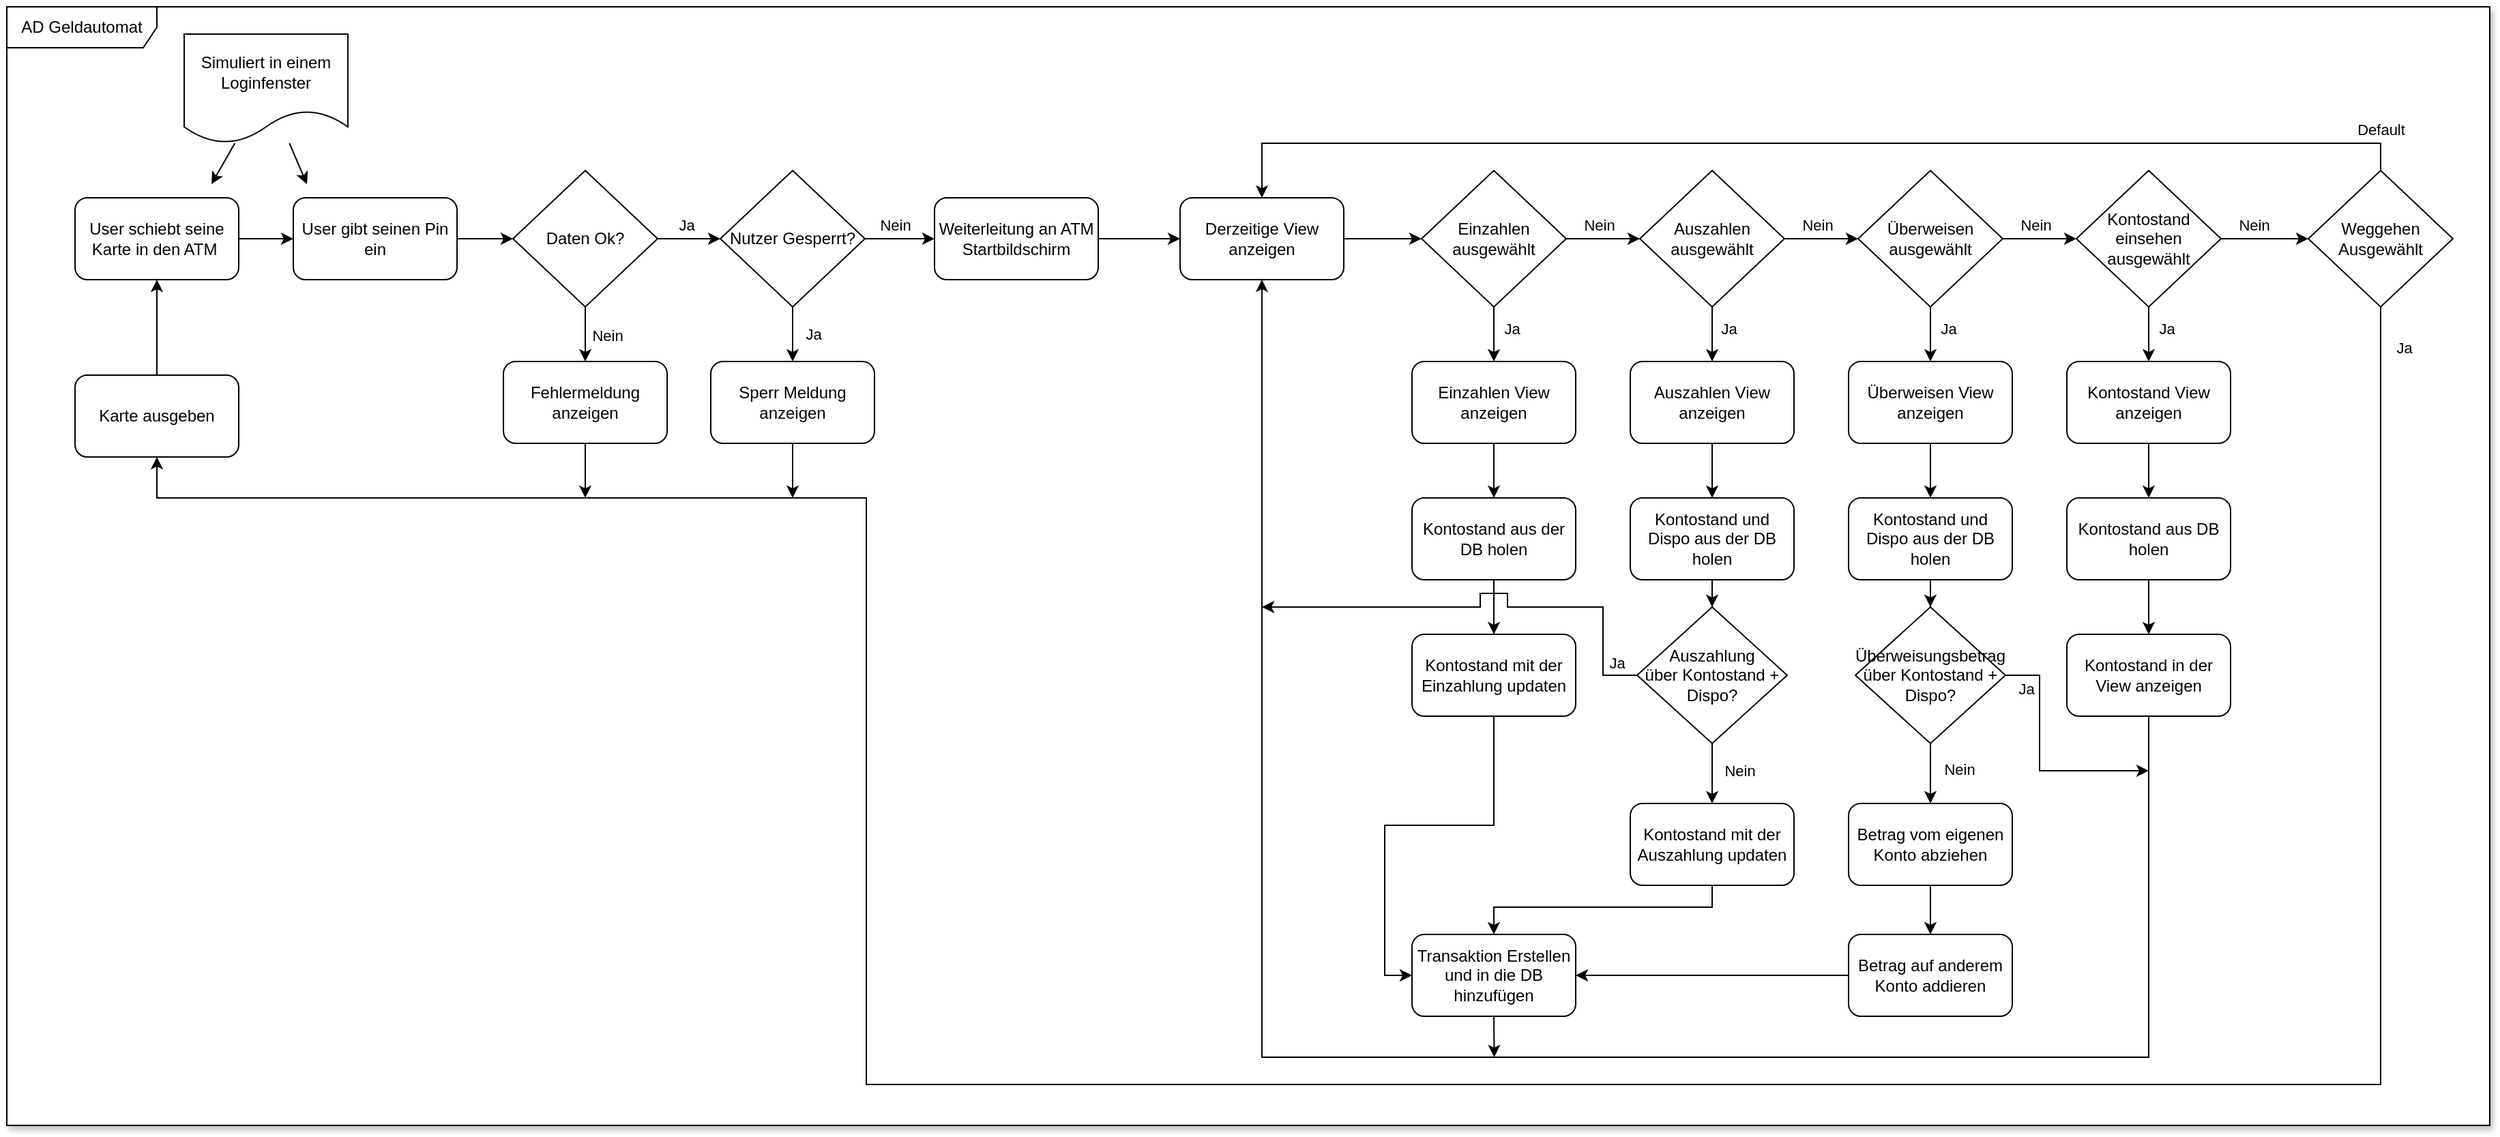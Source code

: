 <mxfile version="20.8.23" type="device"><diagram id="C5RBs43oDa-KdzZeNtuy" name="Page-1"><mxGraphModel dx="2261" dy="1876" grid="1" gridSize="10" guides="1" tooltips="1" connect="1" arrows="1" fold="1" page="1" pageScale="1" pageWidth="827" pageHeight="1169" math="0" shadow="0"><root><mxCell id="WIyWlLk6GJQsqaUBKTNV-0"/><mxCell id="WIyWlLk6GJQsqaUBKTNV-1" parent="WIyWlLk6GJQsqaUBKTNV-0"/><mxCell id="xpW5aA4265mSfOrgifG--1" value="" style="rounded=0;whiteSpace=wrap;html=1;shadow=1;" parent="WIyWlLk6GJQsqaUBKTNV-1" vertex="1"><mxGeometry x="-10" y="-60" width="1820" height="820" as="geometry"/></mxCell><mxCell id="KJ27j8c4avi45Qo0HHE6-4" value="" style="edgeStyle=orthogonalEdgeStyle;rounded=0;orthogonalLoop=1;jettySize=auto;html=1;" parent="WIyWlLk6GJQsqaUBKTNV-1" source="KJ27j8c4avi45Qo0HHE6-0" target="KJ27j8c4avi45Qo0HHE6-3" edge="1"><mxGeometry relative="1" as="geometry"/></mxCell><mxCell id="KJ27j8c4avi45Qo0HHE6-0" value="User schiebt seine Karte in den ATM&amp;nbsp;" style="rounded=1;whiteSpace=wrap;html=1;" parent="WIyWlLk6GJQsqaUBKTNV-1" vertex="1"><mxGeometry x="40" y="80" width="120" height="60" as="geometry"/></mxCell><mxCell id="KJ27j8c4avi45Qo0HHE6-10" value="" style="edgeStyle=none;rounded=0;orthogonalLoop=1;jettySize=auto;html=1;" parent="WIyWlLk6GJQsqaUBKTNV-1" source="KJ27j8c4avi45Qo0HHE6-3" target="KJ27j8c4avi45Qo0HHE6-9" edge="1"><mxGeometry relative="1" as="geometry"/></mxCell><mxCell id="KJ27j8c4avi45Qo0HHE6-3" value="User gibt seinen Pin ein" style="whiteSpace=wrap;html=1;rounded=1;" parent="WIyWlLk6GJQsqaUBKTNV-1" vertex="1"><mxGeometry x="200" y="80" width="120" height="60" as="geometry"/></mxCell><mxCell id="KJ27j8c4avi45Qo0HHE6-6" style="rounded=0;orthogonalLoop=1;jettySize=auto;html=1;" parent="WIyWlLk6GJQsqaUBKTNV-1" source="KJ27j8c4avi45Qo0HHE6-5" edge="1"><mxGeometry relative="1" as="geometry"><mxPoint x="210" y="70" as="targetPoint"/><mxPoint x="200" y="70" as="sourcePoint"/></mxGeometry></mxCell><mxCell id="KJ27j8c4avi45Qo0HHE6-7" style="edgeStyle=none;rounded=0;orthogonalLoop=1;jettySize=auto;html=1;" parent="WIyWlLk6GJQsqaUBKTNV-1" source="KJ27j8c4avi45Qo0HHE6-5" edge="1"><mxGeometry relative="1" as="geometry"><mxPoint x="140" y="70" as="targetPoint"/><mxPoint x="160" y="180" as="sourcePoint"/></mxGeometry></mxCell><mxCell id="KJ27j8c4avi45Qo0HHE6-5" value="Simuliert in einem Loginfenster" style="shape=document;whiteSpace=wrap;html=1;boundedLbl=1;" parent="WIyWlLk6GJQsqaUBKTNV-1" vertex="1"><mxGeometry x="120" y="-40" width="120" height="80" as="geometry"/></mxCell><mxCell id="KJ27j8c4avi45Qo0HHE6-14" value="" style="edgeStyle=none;rounded=0;orthogonalLoop=1;jettySize=auto;html=1;" parent="WIyWlLk6GJQsqaUBKTNV-1" source="KJ27j8c4avi45Qo0HHE6-9" target="KJ27j8c4avi45Qo0HHE6-13" edge="1"><mxGeometry relative="1" as="geometry"/></mxCell><mxCell id="KJ27j8c4avi45Qo0HHE6-16" value="Ja" style="edgeLabel;html=1;align=center;verticalAlign=middle;resizable=0;points=[];" parent="KJ27j8c4avi45Qo0HHE6-14" connectable="0" vertex="1"><mxGeometry x="-0.425" y="1" relative="1" as="geometry"><mxPoint x="8" y="-9" as="offset"/></mxGeometry></mxCell><mxCell id="KJ27j8c4avi45Qo0HHE6-20" value="" style="edgeStyle=none;rounded=0;orthogonalLoop=1;jettySize=auto;html=1;" parent="WIyWlLk6GJQsqaUBKTNV-1" source="KJ27j8c4avi45Qo0HHE6-9" target="KJ27j8c4avi45Qo0HHE6-17" edge="1"><mxGeometry relative="1" as="geometry"/></mxCell><mxCell id="KJ27j8c4avi45Qo0HHE6-27" value="Nein" style="edgeLabel;html=1;align=center;verticalAlign=middle;resizable=0;points=[];" parent="KJ27j8c4avi45Qo0HHE6-20" connectable="0" vertex="1"><mxGeometry x="0.52" y="1" relative="1" as="geometry"><mxPoint x="17" y="18" as="offset"/></mxGeometry></mxCell><mxCell id="KJ27j8c4avi45Qo0HHE6-33" value="Nein" style="edgeLabel;html=1;align=center;verticalAlign=middle;resizable=0;points=[];" parent="KJ27j8c4avi45Qo0HHE6-20" connectable="0" vertex="1"><mxGeometry x="0.422" relative="1" as="geometry"><mxPoint x="16" y="-8" as="offset"/></mxGeometry></mxCell><mxCell id="KJ27j8c4avi45Qo0HHE6-9" value="Daten Ok?" style="rhombus;whiteSpace=wrap;html=1;" parent="WIyWlLk6GJQsqaUBKTNV-1" vertex="1"><mxGeometry x="361" y="60" width="106" height="100" as="geometry"/></mxCell><mxCell id="KJ27j8c4avi45Qo0HHE6-19" value="" style="edgeStyle=none;rounded=0;orthogonalLoop=1;jettySize=auto;html=1;" parent="WIyWlLk6GJQsqaUBKTNV-1" source="KJ27j8c4avi45Qo0HHE6-13" target="KJ27j8c4avi45Qo0HHE6-18" edge="1"><mxGeometry relative="1" as="geometry"/></mxCell><mxCell id="KJ27j8c4avi45Qo0HHE6-28" value="Ja" style="edgeLabel;html=1;align=center;verticalAlign=middle;resizable=0;points=[];" parent="KJ27j8c4avi45Qo0HHE6-19" connectable="0" vertex="1"><mxGeometry x="0.36" y="-1" relative="1" as="geometry"><mxPoint x="16" y="-7" as="offset"/></mxGeometry></mxCell><mxCell id="KJ27j8c4avi45Qo0HHE6-30" value="" style="edgeStyle=orthogonalEdgeStyle;rounded=0;orthogonalLoop=1;jettySize=auto;html=1;" parent="WIyWlLk6GJQsqaUBKTNV-1" source="KJ27j8c4avi45Qo0HHE6-13" target="KJ27j8c4avi45Qo0HHE6-29" edge="1"><mxGeometry relative="1" as="geometry"/></mxCell><mxCell id="KJ27j8c4avi45Qo0HHE6-31" value="Nein" style="edgeLabel;html=1;align=center;verticalAlign=middle;resizable=0;points=[];" parent="KJ27j8c4avi45Qo0HHE6-30" connectable="0" vertex="1"><mxGeometry x="-0.161" y="1" relative="1" as="geometry"><mxPoint y="-9" as="offset"/></mxGeometry></mxCell><mxCell id="KJ27j8c4avi45Qo0HHE6-13" value="Nutzer Gesperrt?" style="rhombus;whiteSpace=wrap;html=1;" parent="WIyWlLk6GJQsqaUBKTNV-1" vertex="1"><mxGeometry x="513" y="60" width="106" height="100" as="geometry"/></mxCell><mxCell id="KJ27j8c4avi45Qo0HHE6-24" style="edgeStyle=orthogonalEdgeStyle;rounded=0;orthogonalLoop=1;jettySize=auto;html=1;" parent="WIyWlLk6GJQsqaUBKTNV-1" source="KJ27j8c4avi45Qo0HHE6-17" edge="1"><mxGeometry relative="1" as="geometry"><mxPoint x="414" y="300" as="targetPoint"/><Array as="points"/></mxGeometry></mxCell><mxCell id="KJ27j8c4avi45Qo0HHE6-17" value="Fehlermeldung anzeigen" style="rounded=1;whiteSpace=wrap;html=1;" parent="WIyWlLk6GJQsqaUBKTNV-1" vertex="1"><mxGeometry x="354" y="200" width="120" height="60" as="geometry"/></mxCell><mxCell id="KJ27j8c4avi45Qo0HHE6-25" style="edgeStyle=orthogonalEdgeStyle;rounded=0;orthogonalLoop=1;jettySize=auto;html=1;" parent="WIyWlLk6GJQsqaUBKTNV-1" source="KJ27j8c4avi45Qo0HHE6-18" edge="1"><mxGeometry relative="1" as="geometry"><mxPoint x="566" y="300" as="targetPoint"/><Array as="points"><mxPoint x="566" y="300"/></Array></mxGeometry></mxCell><mxCell id="KJ27j8c4avi45Qo0HHE6-18" value="Sperr Meldung anzeigen" style="rounded=1;whiteSpace=wrap;html=1;" parent="WIyWlLk6GJQsqaUBKTNV-1" vertex="1"><mxGeometry x="506" y="200" width="120" height="60" as="geometry"/></mxCell><mxCell id="KJ27j8c4avi45Qo0HHE6-26" value="" style="edgeStyle=orthogonalEdgeStyle;rounded=0;orthogonalLoop=1;jettySize=auto;html=1;" parent="WIyWlLk6GJQsqaUBKTNV-1" source="KJ27j8c4avi45Qo0HHE6-22" target="KJ27j8c4avi45Qo0HHE6-0" edge="1"><mxGeometry relative="1" as="geometry"/></mxCell><mxCell id="KJ27j8c4avi45Qo0HHE6-22" value="Karte ausgeben" style="rounded=1;whiteSpace=wrap;html=1;" parent="WIyWlLk6GJQsqaUBKTNV-1" vertex="1"><mxGeometry x="40" y="210" width="120" height="60" as="geometry"/></mxCell><mxCell id="KJ27j8c4avi45Qo0HHE6-108" value="" style="edgeStyle=orthogonalEdgeStyle;rounded=0;orthogonalLoop=1;jettySize=auto;html=1;" parent="WIyWlLk6GJQsqaUBKTNV-1" source="KJ27j8c4avi45Qo0HHE6-29" target="KJ27j8c4avi45Qo0HHE6-107" edge="1"><mxGeometry relative="1" as="geometry"/></mxCell><mxCell id="KJ27j8c4avi45Qo0HHE6-29" value="Weiterleitung an ATM Startbildschirm" style="whiteSpace=wrap;html=1;rounded=1;" parent="WIyWlLk6GJQsqaUBKTNV-1" vertex="1"><mxGeometry x="670" y="80" width="120" height="60" as="geometry"/></mxCell><mxCell id="KJ27j8c4avi45Qo0HHE6-44" value="" style="edgeStyle=orthogonalEdgeStyle;rounded=0;orthogonalLoop=1;jettySize=auto;html=1;" parent="WIyWlLk6GJQsqaUBKTNV-1" source="KJ27j8c4avi45Qo0HHE6-35" target="KJ27j8c4avi45Qo0HHE6-37" edge="1"><mxGeometry relative="1" as="geometry"/></mxCell><mxCell id="KJ27j8c4avi45Qo0HHE6-48" value="Nein" style="edgeLabel;html=1;align=center;verticalAlign=middle;resizable=0;points=[];" parent="KJ27j8c4avi45Qo0HHE6-44" connectable="0" vertex="1"><mxGeometry x="0.215" y="-1" relative="1" as="geometry"><mxPoint x="-9" y="-11" as="offset"/></mxGeometry></mxCell><mxCell id="KJ27j8c4avi45Qo0HHE6-57" value="" style="edgeStyle=orthogonalEdgeStyle;rounded=0;orthogonalLoop=1;jettySize=auto;html=1;" parent="WIyWlLk6GJQsqaUBKTNV-1" source="KJ27j8c4avi45Qo0HHE6-35" target="KJ27j8c4avi45Qo0HHE6-53" edge="1"><mxGeometry relative="1" as="geometry"/></mxCell><mxCell id="KJ27j8c4avi45Qo0HHE6-65" value="Ja" style="edgeLabel;html=1;align=center;verticalAlign=middle;resizable=0;points=[];" parent="KJ27j8c4avi45Qo0HHE6-57" connectable="0" vertex="1"><mxGeometry x="-0.289" relative="1" as="geometry"><mxPoint x="13" y="2" as="offset"/></mxGeometry></mxCell><mxCell id="KJ27j8c4avi45Qo0HHE6-35" value="Einzahlen ausgewählt" style="rhombus;whiteSpace=wrap;html=1;" parent="WIyWlLk6GJQsqaUBKTNV-1" vertex="1"><mxGeometry x="1027" y="60" width="106" height="100" as="geometry"/></mxCell><mxCell id="KJ27j8c4avi45Qo0HHE6-45" value="" style="edgeStyle=orthogonalEdgeStyle;rounded=0;orthogonalLoop=1;jettySize=auto;html=1;" parent="WIyWlLk6GJQsqaUBKTNV-1" source="KJ27j8c4avi45Qo0HHE6-37" target="KJ27j8c4avi45Qo0HHE6-38" edge="1"><mxGeometry relative="1" as="geometry"/></mxCell><mxCell id="KJ27j8c4avi45Qo0HHE6-49" value="Nein" style="edgeLabel;html=1;align=center;verticalAlign=middle;resizable=0;points=[];" parent="KJ27j8c4avi45Qo0HHE6-45" connectable="0" vertex="1"><mxGeometry x="-0.674" y="1" relative="1" as="geometry"><mxPoint x="15" y="-9" as="offset"/></mxGeometry></mxCell><mxCell id="KJ27j8c4avi45Qo0HHE6-58" value="" style="edgeStyle=orthogonalEdgeStyle;rounded=0;orthogonalLoop=1;jettySize=auto;html=1;" parent="WIyWlLk6GJQsqaUBKTNV-1" source="KJ27j8c4avi45Qo0HHE6-37" target="KJ27j8c4avi45Qo0HHE6-54" edge="1"><mxGeometry relative="1" as="geometry"/></mxCell><mxCell id="KJ27j8c4avi45Qo0HHE6-64" value="Ja" style="edgeLabel;html=1;align=center;verticalAlign=middle;resizable=0;points=[];" parent="KJ27j8c4avi45Qo0HHE6-58" connectable="0" vertex="1"><mxGeometry x="-0.254" y="1" relative="1" as="geometry"><mxPoint x="11" y="1" as="offset"/></mxGeometry></mxCell><mxCell id="KJ27j8c4avi45Qo0HHE6-37" value="Auszahlen ausgewählt" style="rhombus;whiteSpace=wrap;html=1;" parent="WIyWlLk6GJQsqaUBKTNV-1" vertex="1"><mxGeometry x="1187" y="60" width="106" height="100" as="geometry"/></mxCell><mxCell id="KJ27j8c4avi45Qo0HHE6-46" value="" style="edgeStyle=orthogonalEdgeStyle;rounded=0;orthogonalLoop=1;jettySize=auto;html=1;" parent="WIyWlLk6GJQsqaUBKTNV-1" source="KJ27j8c4avi45Qo0HHE6-38" target="KJ27j8c4avi45Qo0HHE6-39" edge="1"><mxGeometry relative="1" as="geometry"/></mxCell><mxCell id="KJ27j8c4avi45Qo0HHE6-50" value="Nein" style="edgeLabel;html=1;align=center;verticalAlign=middle;resizable=0;points=[];" parent="KJ27j8c4avi45Qo0HHE6-46" connectable="0" vertex="1"><mxGeometry x="-0.259" y="1" relative="1" as="geometry"><mxPoint x="4" y="-9" as="offset"/></mxGeometry></mxCell><mxCell id="KJ27j8c4avi45Qo0HHE6-59" value="" style="edgeStyle=orthogonalEdgeStyle;rounded=0;orthogonalLoop=1;jettySize=auto;html=1;" parent="WIyWlLk6GJQsqaUBKTNV-1" source="KJ27j8c4avi45Qo0HHE6-38" target="KJ27j8c4avi45Qo0HHE6-55" edge="1"><mxGeometry relative="1" as="geometry"/></mxCell><mxCell id="KJ27j8c4avi45Qo0HHE6-63" value="Ja" style="edgeLabel;html=1;align=center;verticalAlign=middle;resizable=0;points=[];" parent="KJ27j8c4avi45Qo0HHE6-59" connectable="0" vertex="1"><mxGeometry x="-0.289" relative="1" as="geometry"><mxPoint x="13" y="2" as="offset"/></mxGeometry></mxCell><mxCell id="KJ27j8c4avi45Qo0HHE6-38" value="Überweisen ausgewählt" style="rhombus;whiteSpace=wrap;html=1;" parent="WIyWlLk6GJQsqaUBKTNV-1" vertex="1"><mxGeometry x="1347" y="60" width="106" height="100" as="geometry"/></mxCell><mxCell id="KJ27j8c4avi45Qo0HHE6-47" value="" style="edgeStyle=orthogonalEdgeStyle;rounded=0;orthogonalLoop=1;jettySize=auto;html=1;" parent="WIyWlLk6GJQsqaUBKTNV-1" source="KJ27j8c4avi45Qo0HHE6-39" target="KJ27j8c4avi45Qo0HHE6-40" edge="1"><mxGeometry relative="1" as="geometry"/></mxCell><mxCell id="KJ27j8c4avi45Qo0HHE6-51" value="Nein" style="edgeLabel;html=1;align=center;verticalAlign=middle;resizable=0;points=[];" parent="KJ27j8c4avi45Qo0HHE6-47" connectable="0" vertex="1"><mxGeometry x="-0.65" y="1" relative="1" as="geometry"><mxPoint x="13" y="-9" as="offset"/></mxGeometry></mxCell><mxCell id="KJ27j8c4avi45Qo0HHE6-60" value="" style="edgeStyle=orthogonalEdgeStyle;rounded=0;orthogonalLoop=1;jettySize=auto;html=1;" parent="WIyWlLk6GJQsqaUBKTNV-1" source="KJ27j8c4avi45Qo0HHE6-39" target="KJ27j8c4avi45Qo0HHE6-56" edge="1"><mxGeometry relative="1" as="geometry"/></mxCell><mxCell id="KJ27j8c4avi45Qo0HHE6-62" value="Ja" style="edgeLabel;html=1;align=center;verticalAlign=middle;resizable=0;points=[];" parent="KJ27j8c4avi45Qo0HHE6-60" connectable="0" vertex="1"><mxGeometry x="-0.341" y="-1" relative="1" as="geometry"><mxPoint x="14" y="3" as="offset"/></mxGeometry></mxCell><mxCell id="KJ27j8c4avi45Qo0HHE6-39" value="Kontostand einsehen ausgewählt" style="rhombus;whiteSpace=wrap;html=1;" parent="WIyWlLk6GJQsqaUBKTNV-1" vertex="1"><mxGeometry x="1507" y="60" width="106" height="100" as="geometry"/></mxCell><mxCell id="KJ27j8c4avi45Qo0HHE6-52" style="edgeStyle=orthogonalEdgeStyle;rounded=0;orthogonalLoop=1;jettySize=auto;html=1;entryX=0.5;entryY=1;entryDx=0;entryDy=0;" parent="WIyWlLk6GJQsqaUBKTNV-1" source="KJ27j8c4avi45Qo0HHE6-40" target="KJ27j8c4avi45Qo0HHE6-22" edge="1"><mxGeometry relative="1" as="geometry"><Array as="points"><mxPoint x="1730" y="730"/><mxPoint x="620" y="730"/><mxPoint x="620" y="300"/><mxPoint x="100" y="300"/></Array></mxGeometry></mxCell><mxCell id="KJ27j8c4avi45Qo0HHE6-61" value="Ja" style="edgeLabel;html=1;align=center;verticalAlign=middle;resizable=0;points=[];" parent="KJ27j8c4avi45Qo0HHE6-52" connectable="0" vertex="1"><mxGeometry x="-0.96" relative="1" as="geometry"><mxPoint x="17" y="-23" as="offset"/></mxGeometry></mxCell><mxCell id="KJ27j8c4avi45Qo0HHE6-110" style="edgeStyle=orthogonalEdgeStyle;rounded=0;orthogonalLoop=1;jettySize=auto;html=1;exitX=0.5;exitY=0;exitDx=0;exitDy=0;entryX=0.5;entryY=0;entryDx=0;entryDy=0;" parent="WIyWlLk6GJQsqaUBKTNV-1" source="KJ27j8c4avi45Qo0HHE6-40" target="KJ27j8c4avi45Qo0HHE6-107" edge="1"><mxGeometry relative="1" as="geometry"/></mxCell><mxCell id="KJ27j8c4avi45Qo0HHE6-111" value="Default" style="edgeLabel;html=1;align=center;verticalAlign=middle;resizable=0;points=[];" parent="KJ27j8c4avi45Qo0HHE6-110" connectable="0" vertex="1"><mxGeometry x="-0.127" y="-3" relative="1" as="geometry"><mxPoint x="364" y="-7" as="offset"/></mxGeometry></mxCell><mxCell id="KJ27j8c4avi45Qo0HHE6-40" value="Weggehen Ausgewählt" style="rhombus;whiteSpace=wrap;html=1;" parent="WIyWlLk6GJQsqaUBKTNV-1" vertex="1"><mxGeometry x="1677" y="60" width="106" height="100" as="geometry"/></mxCell><mxCell id="KJ27j8c4avi45Qo0HHE6-67" value="" style="edgeStyle=orthogonalEdgeStyle;rounded=0;orthogonalLoop=1;jettySize=auto;html=1;" parent="WIyWlLk6GJQsqaUBKTNV-1" source="KJ27j8c4avi45Qo0HHE6-53" target="KJ27j8c4avi45Qo0HHE6-66" edge="1"><mxGeometry relative="1" as="geometry"/></mxCell><mxCell id="KJ27j8c4avi45Qo0HHE6-53" value="Einzahlen View anzeigen" style="whiteSpace=wrap;html=1;rounded=1;" parent="WIyWlLk6GJQsqaUBKTNV-1" vertex="1"><mxGeometry x="1020" y="200" width="120" height="60" as="geometry"/></mxCell><mxCell id="KJ27j8c4avi45Qo0HHE6-83" value="" style="edgeStyle=orthogonalEdgeStyle;rounded=0;orthogonalLoop=1;jettySize=auto;html=1;" parent="WIyWlLk6GJQsqaUBKTNV-1" source="KJ27j8c4avi45Qo0HHE6-54" target="KJ27j8c4avi45Qo0HHE6-71" edge="1"><mxGeometry relative="1" as="geometry"/></mxCell><mxCell id="KJ27j8c4avi45Qo0HHE6-54" value="Auszahlen View anzeigen" style="whiteSpace=wrap;html=1;rounded=1;" parent="WIyWlLk6GJQsqaUBKTNV-1" vertex="1"><mxGeometry x="1180" y="200" width="120" height="60" as="geometry"/></mxCell><mxCell id="KJ27j8c4avi45Qo0HHE6-89" value="" style="edgeStyle=orthogonalEdgeStyle;rounded=0;orthogonalLoop=1;jettySize=auto;html=1;" parent="WIyWlLk6GJQsqaUBKTNV-1" source="KJ27j8c4avi45Qo0HHE6-55" target="KJ27j8c4avi45Qo0HHE6-72" edge="1"><mxGeometry relative="1" as="geometry"/></mxCell><mxCell id="KJ27j8c4avi45Qo0HHE6-55" value="Überweisen View anzeigen" style="whiteSpace=wrap;html=1;rounded=1;" parent="WIyWlLk6GJQsqaUBKTNV-1" vertex="1"><mxGeometry x="1340" y="200" width="120" height="60" as="geometry"/></mxCell><mxCell id="KJ27j8c4avi45Qo0HHE6-75" value="" style="edgeStyle=orthogonalEdgeStyle;rounded=0;orthogonalLoop=1;jettySize=auto;html=1;" parent="WIyWlLk6GJQsqaUBKTNV-1" source="KJ27j8c4avi45Qo0HHE6-56" target="KJ27j8c4avi45Qo0HHE6-73" edge="1"><mxGeometry relative="1" as="geometry"/></mxCell><mxCell id="KJ27j8c4avi45Qo0HHE6-56" value="Kontostand View anzeigen" style="whiteSpace=wrap;html=1;rounded=1;" parent="WIyWlLk6GJQsqaUBKTNV-1" vertex="1"><mxGeometry x="1500" y="200" width="120" height="60" as="geometry"/></mxCell><mxCell id="KJ27j8c4avi45Qo0HHE6-82" value="" style="edgeStyle=orthogonalEdgeStyle;rounded=0;orthogonalLoop=1;jettySize=auto;html=1;" parent="WIyWlLk6GJQsqaUBKTNV-1" source="KJ27j8c4avi45Qo0HHE6-66" target="KJ27j8c4avi45Qo0HHE6-78" edge="1"><mxGeometry relative="1" as="geometry"/></mxCell><mxCell id="KJ27j8c4avi45Qo0HHE6-66" value="Kontostand aus der DB holen" style="whiteSpace=wrap;html=1;rounded=1;" parent="WIyWlLk6GJQsqaUBKTNV-1" vertex="1"><mxGeometry x="1020" y="300" width="120" height="60" as="geometry"/></mxCell><mxCell id="KJ27j8c4avi45Qo0HHE6-84" value="" style="edgeStyle=orthogonalEdgeStyle;rounded=0;orthogonalLoop=1;jettySize=auto;html=1;" parent="WIyWlLk6GJQsqaUBKTNV-1" source="KJ27j8c4avi45Qo0HHE6-71" target="KJ27j8c4avi45Qo0HHE6-79" edge="1"><mxGeometry relative="1" as="geometry"/></mxCell><mxCell id="KJ27j8c4avi45Qo0HHE6-71" value="Kontostand und Dispo aus der DB holen" style="whiteSpace=wrap;html=1;rounded=1;" parent="WIyWlLk6GJQsqaUBKTNV-1" vertex="1"><mxGeometry x="1180" y="300" width="120" height="60" as="geometry"/></mxCell><mxCell id="KJ27j8c4avi45Qo0HHE6-95" value="" style="edgeStyle=orthogonalEdgeStyle;rounded=0;orthogonalLoop=1;jettySize=auto;html=1;" parent="WIyWlLk6GJQsqaUBKTNV-1" source="KJ27j8c4avi45Qo0HHE6-72" target="KJ27j8c4avi45Qo0HHE6-91" edge="1"><mxGeometry relative="1" as="geometry"/></mxCell><mxCell id="KJ27j8c4avi45Qo0HHE6-72" value="Kontostand und Dispo aus der DB holen" style="whiteSpace=wrap;html=1;rounded=1;" parent="WIyWlLk6GJQsqaUBKTNV-1" vertex="1"><mxGeometry x="1340" y="300" width="120" height="60" as="geometry"/></mxCell><mxCell id="KJ27j8c4avi45Qo0HHE6-76" value="" style="edgeStyle=orthogonalEdgeStyle;rounded=0;orthogonalLoop=1;jettySize=auto;html=1;" parent="WIyWlLk6GJQsqaUBKTNV-1" source="KJ27j8c4avi45Qo0HHE6-73" target="KJ27j8c4avi45Qo0HHE6-74" edge="1"><mxGeometry relative="1" as="geometry"/></mxCell><mxCell id="KJ27j8c4avi45Qo0HHE6-73" value="Kontostand aus DB holen" style="whiteSpace=wrap;html=1;rounded=1;" parent="WIyWlLk6GJQsqaUBKTNV-1" vertex="1"><mxGeometry x="1500" y="300" width="120" height="60" as="geometry"/></mxCell><mxCell id="KJ27j8c4avi45Qo0HHE6-77" style="edgeStyle=orthogonalEdgeStyle;rounded=0;orthogonalLoop=1;jettySize=auto;html=1;" parent="WIyWlLk6GJQsqaUBKTNV-1" source="KJ27j8c4avi45Qo0HHE6-74" edge="1"><mxGeometry relative="1" as="geometry"><mxPoint x="910" y="140" as="targetPoint"/><Array as="points"><mxPoint x="1560" y="710"/><mxPoint x="910" y="710"/></Array></mxGeometry></mxCell><mxCell id="KJ27j8c4avi45Qo0HHE6-74" value="Kontostand in der View anzeigen" style="whiteSpace=wrap;html=1;rounded=1;" parent="WIyWlLk6GJQsqaUBKTNV-1" vertex="1"><mxGeometry x="1500" y="400" width="120" height="60" as="geometry"/></mxCell><mxCell id="KJ27j8c4avi45Qo0HHE6-102" style="edgeStyle=orthogonalEdgeStyle;rounded=0;orthogonalLoop=1;jettySize=auto;html=1;exitX=0.5;exitY=1;exitDx=0;exitDy=0;entryX=0;entryY=0.5;entryDx=0;entryDy=0;" parent="WIyWlLk6GJQsqaUBKTNV-1" source="KJ27j8c4avi45Qo0HHE6-78" target="KJ27j8c4avi45Qo0HHE6-100" edge="1"><mxGeometry relative="1" as="geometry"/></mxCell><mxCell id="KJ27j8c4avi45Qo0HHE6-78" value="Kontostand mit der Einzahlung updaten" style="whiteSpace=wrap;html=1;rounded=1;" parent="WIyWlLk6GJQsqaUBKTNV-1" vertex="1"><mxGeometry x="1020" y="400" width="120" height="60" as="geometry"/></mxCell><mxCell id="KJ27j8c4avi45Qo0HHE6-80" style="edgeStyle=orthogonalEdgeStyle;rounded=0;orthogonalLoop=1;jettySize=auto;html=1;exitX=0;exitY=0.5;exitDx=0;exitDy=0;" parent="WIyWlLk6GJQsqaUBKTNV-1" source="KJ27j8c4avi45Qo0HHE6-79" edge="1"><mxGeometry relative="1" as="geometry"><mxPoint x="910" y="380" as="targetPoint"/><Array as="points"><mxPoint x="1160" y="430"/><mxPoint x="1160" y="380"/><mxPoint x="1090" y="380"/><mxPoint x="1090" y="370"/><mxPoint x="1070" y="370"/><mxPoint x="1070" y="380"/><mxPoint x="910" y="380"/></Array></mxGeometry></mxCell><mxCell id="KJ27j8c4avi45Qo0HHE6-81" value="Ja" style="edgeLabel;html=1;align=center;verticalAlign=middle;resizable=0;points=[];rotation=0;" parent="KJ27j8c4avi45Qo0HHE6-80" connectable="0" vertex="1"><mxGeometry x="-0.805" y="1" relative="1" as="geometry"><mxPoint x="11" y="-1" as="offset"/></mxGeometry></mxCell><mxCell id="KJ27j8c4avi45Qo0HHE6-86" value="" style="edgeStyle=orthogonalEdgeStyle;rounded=0;orthogonalLoop=1;jettySize=auto;html=1;" parent="WIyWlLk6GJQsqaUBKTNV-1" source="KJ27j8c4avi45Qo0HHE6-79" target="KJ27j8c4avi45Qo0HHE6-85" edge="1"><mxGeometry relative="1" as="geometry"/></mxCell><mxCell id="KJ27j8c4avi45Qo0HHE6-92" value="Nein" style="edgeLabel;html=1;align=center;verticalAlign=middle;resizable=0;points=[];" parent="KJ27j8c4avi45Qo0HHE6-86" connectable="0" vertex="1"><mxGeometry x="0.298" y="1" relative="1" as="geometry"><mxPoint x="19" y="-9" as="offset"/></mxGeometry></mxCell><mxCell id="KJ27j8c4avi45Qo0HHE6-79" value="Auszahlung &lt;br&gt;über Kontostand + Dispo?" style="rhombus;whiteSpace=wrap;html=1;" parent="WIyWlLk6GJQsqaUBKTNV-1" vertex="1"><mxGeometry x="1185" y="380" width="110" height="100" as="geometry"/></mxCell><mxCell id="KJ27j8c4avi45Qo0HHE6-103" style="edgeStyle=orthogonalEdgeStyle;rounded=0;orthogonalLoop=1;jettySize=auto;html=1;exitX=0.5;exitY=1;exitDx=0;exitDy=0;" parent="WIyWlLk6GJQsqaUBKTNV-1" source="KJ27j8c4avi45Qo0HHE6-85" target="KJ27j8c4avi45Qo0HHE6-100" edge="1"><mxGeometry relative="1" as="geometry"><Array as="points"><mxPoint x="1240" y="600"/><mxPoint x="1080" y="600"/></Array></mxGeometry></mxCell><mxCell id="KJ27j8c4avi45Qo0HHE6-85" value="Kontostand mit der Auszahlung updaten" style="whiteSpace=wrap;html=1;rounded=1;" parent="WIyWlLk6GJQsqaUBKTNV-1" vertex="1"><mxGeometry x="1180" y="524" width="120" height="60" as="geometry"/></mxCell><mxCell id="KJ27j8c4avi45Qo0HHE6-93" style="edgeStyle=orthogonalEdgeStyle;rounded=0;orthogonalLoop=1;jettySize=auto;html=1;exitX=1;exitY=0.5;exitDx=0;exitDy=0;" parent="WIyWlLk6GJQsqaUBKTNV-1" source="KJ27j8c4avi45Qo0HHE6-91" edge="1"><mxGeometry relative="1" as="geometry"><mxPoint x="1560" y="500.0" as="targetPoint"/><Array as="points"><mxPoint x="1480" y="430"/><mxPoint x="1480" y="500"/></Array></mxGeometry></mxCell><mxCell id="KJ27j8c4avi45Qo0HHE6-105" value="Ja" style="edgeLabel;html=1;align=center;verticalAlign=middle;resizable=0;points=[];" parent="KJ27j8c4avi45Qo0HHE6-93" connectable="0" vertex="1"><mxGeometry x="-0.492" relative="1" as="geometry"><mxPoint x="-10" y="-10" as="offset"/></mxGeometry></mxCell><mxCell id="KJ27j8c4avi45Qo0HHE6-97" value="" style="edgeStyle=orthogonalEdgeStyle;rounded=0;orthogonalLoop=1;jettySize=auto;html=1;" parent="WIyWlLk6GJQsqaUBKTNV-1" source="KJ27j8c4avi45Qo0HHE6-91" target="KJ27j8c4avi45Qo0HHE6-96" edge="1"><mxGeometry relative="1" as="geometry"/></mxCell><mxCell id="KJ27j8c4avi45Qo0HHE6-106" value="Nein" style="edgeLabel;html=1;align=center;verticalAlign=middle;resizable=0;points=[];" parent="KJ27j8c4avi45Qo0HHE6-97" connectable="0" vertex="1"><mxGeometry x="-0.167" y="1" relative="1" as="geometry"><mxPoint x="20" as="offset"/></mxGeometry></mxCell><mxCell id="KJ27j8c4avi45Qo0HHE6-91" value="Überweisungsbetrag&lt;br&gt;über Kontostand + Dispo?" style="rhombus;whiteSpace=wrap;html=1;" parent="WIyWlLk6GJQsqaUBKTNV-1" vertex="1"><mxGeometry x="1345" y="380" width="110" height="100" as="geometry"/></mxCell><mxCell id="KJ27j8c4avi45Qo0HHE6-99" value="" style="edgeStyle=orthogonalEdgeStyle;rounded=0;orthogonalLoop=1;jettySize=auto;html=1;" parent="WIyWlLk6GJQsqaUBKTNV-1" source="KJ27j8c4avi45Qo0HHE6-96" target="KJ27j8c4avi45Qo0HHE6-98" edge="1"><mxGeometry relative="1" as="geometry"/></mxCell><mxCell id="KJ27j8c4avi45Qo0HHE6-96" value="Betrag vom eigenen Konto abziehen" style="whiteSpace=wrap;html=1;rounded=1;" parent="WIyWlLk6GJQsqaUBKTNV-1" vertex="1"><mxGeometry x="1340" y="524" width="120" height="60" as="geometry"/></mxCell><mxCell id="KJ27j8c4avi45Qo0HHE6-101" style="edgeStyle=orthogonalEdgeStyle;rounded=0;orthogonalLoop=1;jettySize=auto;html=1;exitX=0;exitY=0.5;exitDx=0;exitDy=0;entryX=1;entryY=0.5;entryDx=0;entryDy=0;" parent="WIyWlLk6GJQsqaUBKTNV-1" source="KJ27j8c4avi45Qo0HHE6-98" target="KJ27j8c4avi45Qo0HHE6-100" edge="1"><mxGeometry relative="1" as="geometry"/></mxCell><mxCell id="KJ27j8c4avi45Qo0HHE6-98" value="Betrag auf anderem Konto addieren" style="whiteSpace=wrap;html=1;rounded=1;" parent="WIyWlLk6GJQsqaUBKTNV-1" vertex="1"><mxGeometry x="1340" y="620" width="120" height="60" as="geometry"/></mxCell><mxCell id="KJ27j8c4avi45Qo0HHE6-104" style="edgeStyle=orthogonalEdgeStyle;rounded=0;orthogonalLoop=1;jettySize=auto;html=1;exitX=0.5;exitY=1;exitDx=0;exitDy=0;" parent="WIyWlLk6GJQsqaUBKTNV-1" source="KJ27j8c4avi45Qo0HHE6-100" edge="1"><mxGeometry relative="1" as="geometry"><mxPoint x="1080.286" y="710" as="targetPoint"/></mxGeometry></mxCell><mxCell id="KJ27j8c4avi45Qo0HHE6-100" value="Transaktion Erstellen und in die DB hinzufügen" style="rounded=1;whiteSpace=wrap;html=1;" parent="WIyWlLk6GJQsqaUBKTNV-1" vertex="1"><mxGeometry x="1020" y="620" width="120" height="60" as="geometry"/></mxCell><mxCell id="KJ27j8c4avi45Qo0HHE6-109" value="" style="edgeStyle=orthogonalEdgeStyle;rounded=0;orthogonalLoop=1;jettySize=auto;html=1;" parent="WIyWlLk6GJQsqaUBKTNV-1" source="KJ27j8c4avi45Qo0HHE6-107" target="KJ27j8c4avi45Qo0HHE6-35" edge="1"><mxGeometry relative="1" as="geometry"/></mxCell><mxCell id="KJ27j8c4avi45Qo0HHE6-107" value="Derzeitige View anzeigen" style="whiteSpace=wrap;html=1;rounded=1;" parent="WIyWlLk6GJQsqaUBKTNV-1" vertex="1"><mxGeometry x="850" y="80" width="120" height="60" as="geometry"/></mxCell><mxCell id="xpW5aA4265mSfOrgifG--0" value="AD Geldautomat" style="shape=umlFrame;whiteSpace=wrap;html=1;pointerEvents=0;width=110;height=30;" parent="WIyWlLk6GJQsqaUBKTNV-1" vertex="1"><mxGeometry x="-10" y="-60" width="1820" height="820" as="geometry"/></mxCell></root></mxGraphModel></diagram></mxfile>
